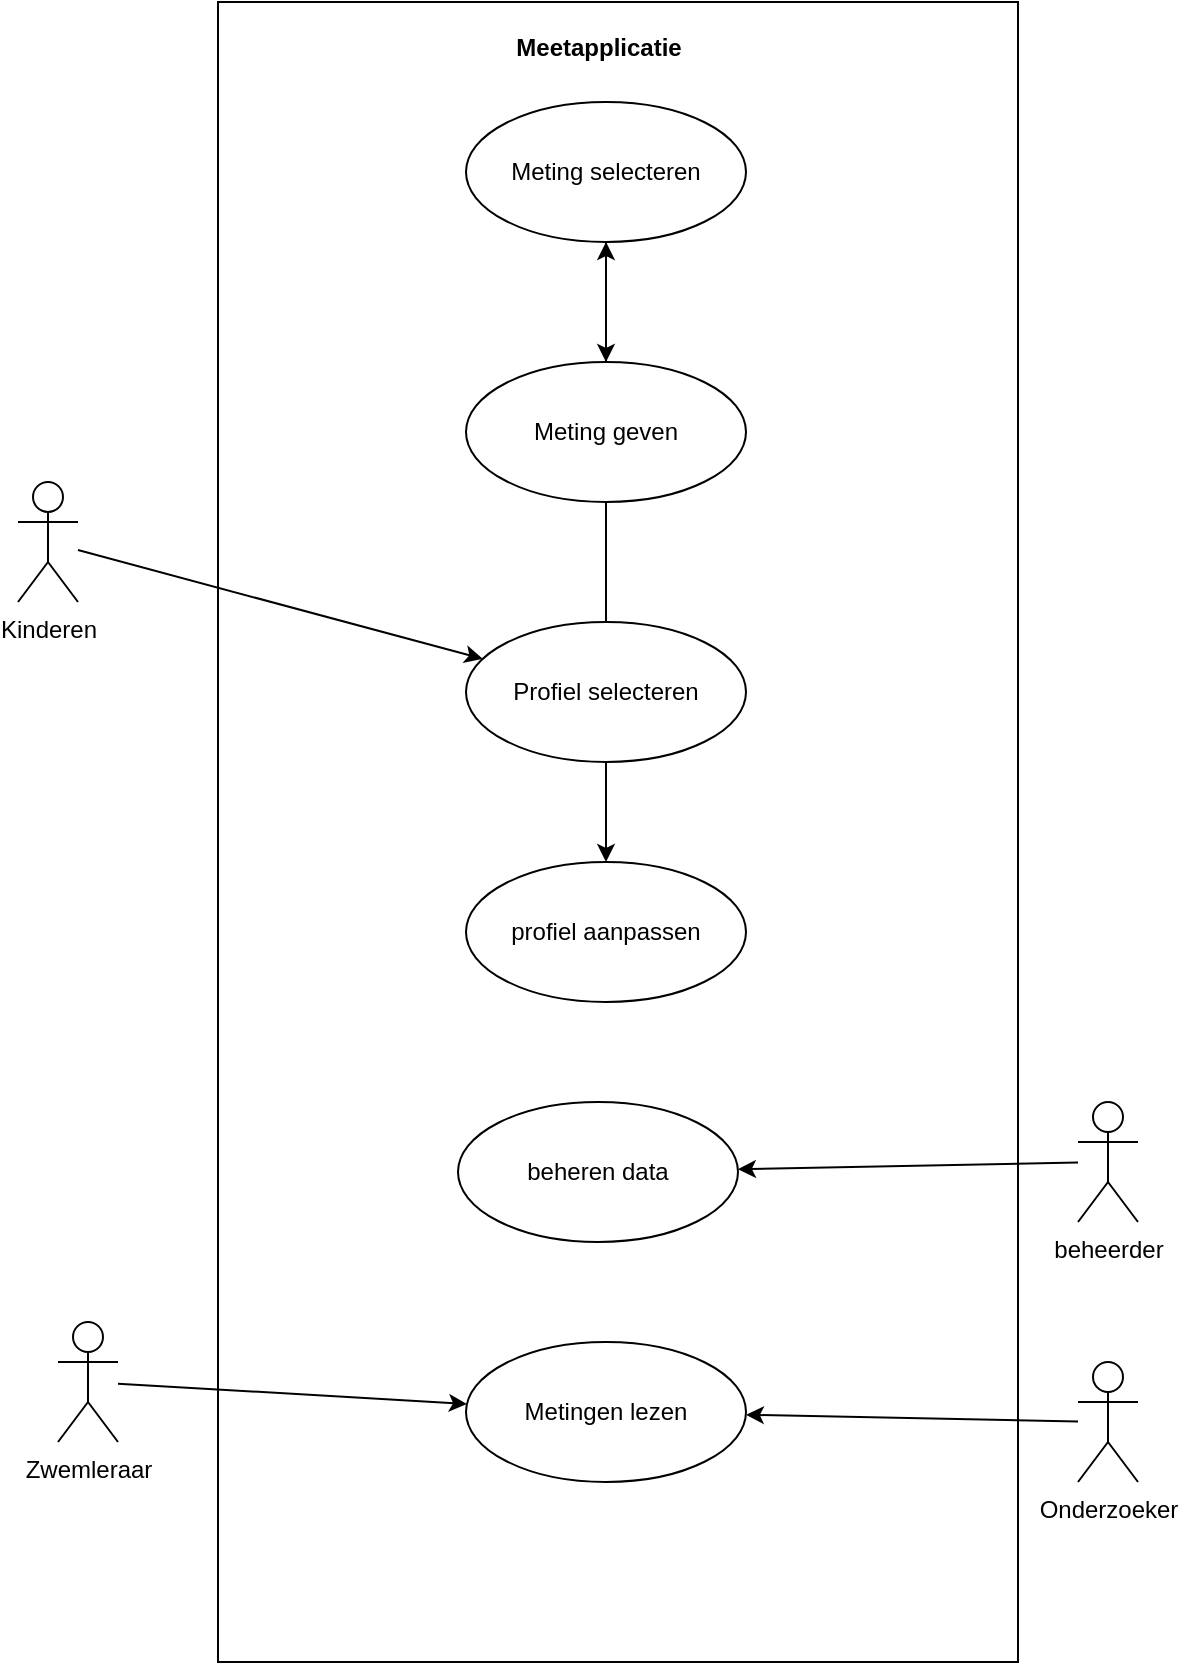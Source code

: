 <mxfile version="21.3.7" type="device">
  <diagram name="Pagina-1" id="BVOhtwqpokhVAo5StyDg">
    <mxGraphModel dx="2074" dy="1148" grid="1" gridSize="10" guides="1" tooltips="1" connect="1" arrows="1" fold="1" page="1" pageScale="1" pageWidth="827" pageHeight="1169" math="0" shadow="0">
      <root>
        <mxCell id="0" />
        <mxCell id="1" parent="0" />
        <mxCell id="FKzcfjY6P03bHJpakdAp-24" value="" style="rounded=0;whiteSpace=wrap;html=1;" vertex="1" parent="1">
          <mxGeometry x="290" y="130" width="400" height="830" as="geometry" />
        </mxCell>
        <mxCell id="FKzcfjY6P03bHJpakdAp-11" style="rounded=0;orthogonalLoop=1;jettySize=auto;html=1;" edge="1" parent="1" source="FKzcfjY6P03bHJpakdAp-1" target="FKzcfjY6P03bHJpakdAp-8">
          <mxGeometry relative="1" as="geometry" />
        </mxCell>
        <mxCell id="FKzcfjY6P03bHJpakdAp-1" value="Kinderen" style="shape=umlActor;verticalLabelPosition=bottom;verticalAlign=top;html=1;outlineConnect=0;" vertex="1" parent="1">
          <mxGeometry x="190" y="370" width="30" height="60" as="geometry" />
        </mxCell>
        <mxCell id="FKzcfjY6P03bHJpakdAp-20" style="rounded=0;orthogonalLoop=1;jettySize=auto;html=1;" edge="1" parent="1" source="FKzcfjY6P03bHJpakdAp-2" target="FKzcfjY6P03bHJpakdAp-18">
          <mxGeometry relative="1" as="geometry" />
        </mxCell>
        <mxCell id="FKzcfjY6P03bHJpakdAp-2" value="Zwemleraar" style="shape=umlActor;verticalLabelPosition=bottom;verticalAlign=top;html=1;outlineConnect=0;" vertex="1" parent="1">
          <mxGeometry x="210" y="790" width="30" height="60" as="geometry" />
        </mxCell>
        <mxCell id="FKzcfjY6P03bHJpakdAp-19" style="rounded=0;orthogonalLoop=1;jettySize=auto;html=1;" edge="1" parent="1" source="FKzcfjY6P03bHJpakdAp-3" target="FKzcfjY6P03bHJpakdAp-18">
          <mxGeometry relative="1" as="geometry" />
        </mxCell>
        <mxCell id="FKzcfjY6P03bHJpakdAp-3" value="Onderzoeker" style="shape=umlActor;verticalLabelPosition=bottom;verticalAlign=top;html=1;outlineConnect=0;" vertex="1" parent="1">
          <mxGeometry x="720" y="810" width="30" height="60" as="geometry" />
        </mxCell>
        <mxCell id="FKzcfjY6P03bHJpakdAp-12" style="edgeStyle=orthogonalEdgeStyle;rounded=0;orthogonalLoop=1;jettySize=auto;html=1;" edge="1" parent="1" source="FKzcfjY6P03bHJpakdAp-8" target="FKzcfjY6P03bHJpakdAp-10">
          <mxGeometry relative="1" as="geometry" />
        </mxCell>
        <mxCell id="FKzcfjY6P03bHJpakdAp-16" value="" style="edgeStyle=orthogonalEdgeStyle;rounded=0;orthogonalLoop=1;jettySize=auto;html=1;" edge="1" parent="1" source="FKzcfjY6P03bHJpakdAp-8" target="FKzcfjY6P03bHJpakdAp-15">
          <mxGeometry relative="1" as="geometry" />
        </mxCell>
        <mxCell id="FKzcfjY6P03bHJpakdAp-8" value="Profiel selecteren" style="ellipse;whiteSpace=wrap;html=1;" vertex="1" parent="1">
          <mxGeometry x="414" y="440" width="140" height="70" as="geometry" />
        </mxCell>
        <mxCell id="FKzcfjY6P03bHJpakdAp-14" style="edgeStyle=orthogonalEdgeStyle;rounded=0;orthogonalLoop=1;jettySize=auto;html=1;" edge="1" parent="1" source="FKzcfjY6P03bHJpakdAp-10" target="FKzcfjY6P03bHJpakdAp-13">
          <mxGeometry relative="1" as="geometry" />
        </mxCell>
        <mxCell id="FKzcfjY6P03bHJpakdAp-10" value="Meting selecteren" style="ellipse;whiteSpace=wrap;html=1;" vertex="1" parent="1">
          <mxGeometry x="414" y="180" width="140" height="70" as="geometry" />
        </mxCell>
        <mxCell id="FKzcfjY6P03bHJpakdAp-13" value="Meting geven" style="ellipse;whiteSpace=wrap;html=1;" vertex="1" parent="1">
          <mxGeometry x="414" y="310" width="140" height="70" as="geometry" />
        </mxCell>
        <mxCell id="FKzcfjY6P03bHJpakdAp-15" value="profiel aanpassen" style="ellipse;whiteSpace=wrap;html=1;" vertex="1" parent="1">
          <mxGeometry x="414" y="560" width="140" height="70" as="geometry" />
        </mxCell>
        <mxCell id="FKzcfjY6P03bHJpakdAp-18" value="Metingen lezen" style="ellipse;whiteSpace=wrap;html=1;" vertex="1" parent="1">
          <mxGeometry x="414" y="800" width="140" height="70" as="geometry" />
        </mxCell>
        <mxCell id="FKzcfjY6P03bHJpakdAp-21" value="beheren data" style="ellipse;whiteSpace=wrap;html=1;" vertex="1" parent="1">
          <mxGeometry x="410" y="680" width="140" height="70" as="geometry" />
        </mxCell>
        <mxCell id="FKzcfjY6P03bHJpakdAp-23" style="rounded=0;orthogonalLoop=1;jettySize=auto;html=1;" edge="1" parent="1" source="FKzcfjY6P03bHJpakdAp-22" target="FKzcfjY6P03bHJpakdAp-21">
          <mxGeometry relative="1" as="geometry" />
        </mxCell>
        <mxCell id="FKzcfjY6P03bHJpakdAp-22" value="beheerder" style="shape=umlActor;verticalLabelPosition=bottom;verticalAlign=top;html=1;outlineConnect=0;" vertex="1" parent="1">
          <mxGeometry x="720" y="680" width="30" height="60" as="geometry" />
        </mxCell>
        <mxCell id="FKzcfjY6P03bHJpakdAp-25" value="Meetapplicatie" style="text;align=center;fontStyle=1;verticalAlign=middle;spacingLeft=3;spacingRight=3;strokeColor=none;rotatable=0;points=[[0,0.5],[1,0.5]];portConstraint=eastwest;html=1;" vertex="1" parent="1">
          <mxGeometry x="440" y="140" width="80" height="26" as="geometry" />
        </mxCell>
      </root>
    </mxGraphModel>
  </diagram>
</mxfile>
